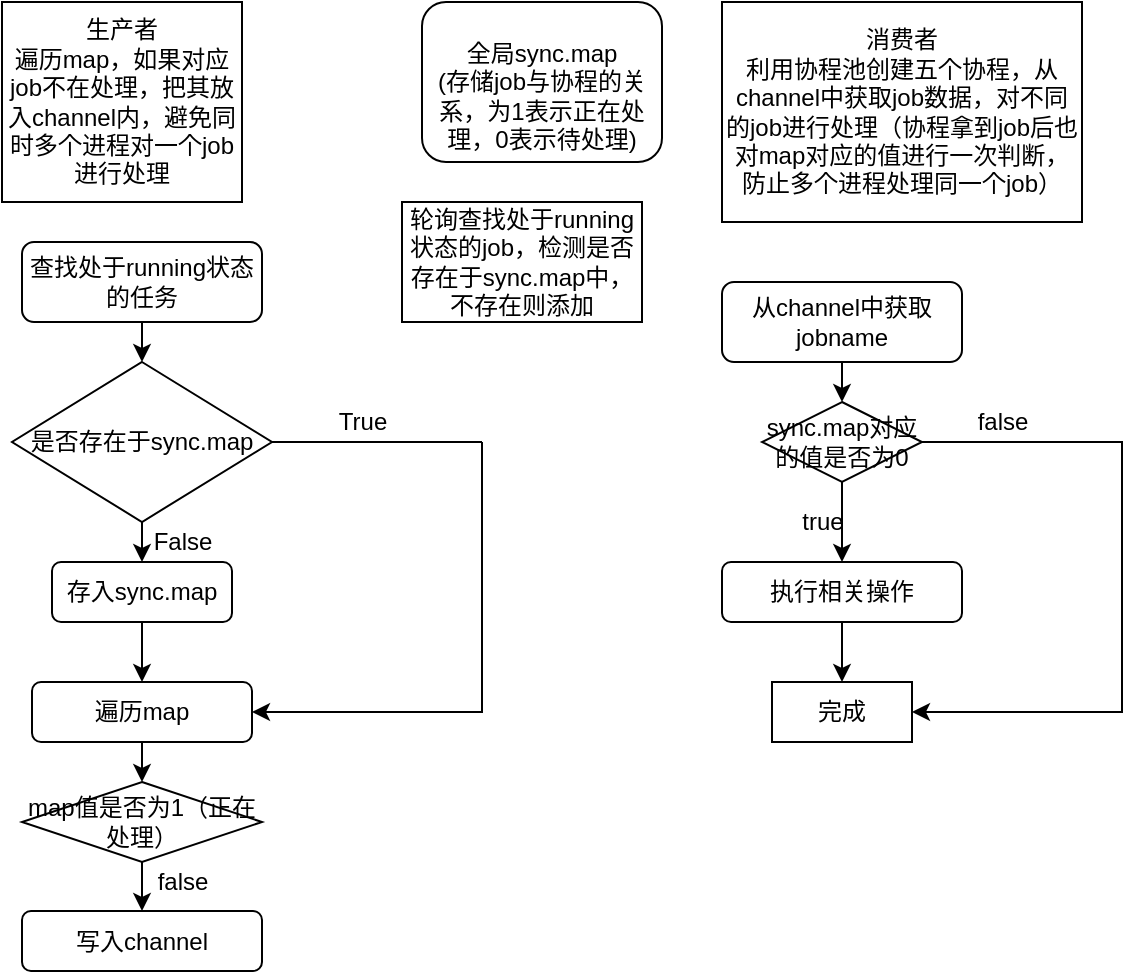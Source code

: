 <mxfile version="16.2.6" type="github">
  <diagram id="v4n5Fe7IEU2MWI64un1J" name="Page-1">
    <mxGraphModel dx="782" dy="468" grid="1" gridSize="10" guides="1" tooltips="1" connect="1" arrows="1" fold="1" page="1" pageScale="1" pageWidth="827" pageHeight="1169" math="0" shadow="0">
      <root>
        <mxCell id="0" />
        <mxCell id="1" parent="0" />
        <mxCell id="G2hkq3Y0JSbxk2YWhdLl-1" value="&lt;br&gt;全局sync.map&lt;br&gt;(存储job与协程的关系，为1表示正在处理，0表示待处理)" style="rounded=1;whiteSpace=wrap;html=1;" vertex="1" parent="1">
          <mxGeometry x="290" y="100" width="120" height="80" as="geometry" />
        </mxCell>
        <mxCell id="G2hkq3Y0JSbxk2YWhdLl-2" value="轮询查找处于running状态的job，检测是否存在于sync.map中，不存在则添加" style="rounded=0;whiteSpace=wrap;html=1;" vertex="1" parent="1">
          <mxGeometry x="280" y="200" width="120" height="60" as="geometry" />
        </mxCell>
        <mxCell id="G2hkq3Y0JSbxk2YWhdLl-3" value="生产者&lt;br&gt;遍历map，如果对应job不在处理，把其放入channel内，避免同时多个进程对一个job进行处理" style="rounded=0;whiteSpace=wrap;html=1;" vertex="1" parent="1">
          <mxGeometry x="80" y="100" width="120" height="100" as="geometry" />
        </mxCell>
        <mxCell id="G2hkq3Y0JSbxk2YWhdLl-4" value="消费者&lt;br&gt;利用协程池创建五个协程，从channel中获取job数据，对不同的job进行处理（协程拿到job后也对map对应的值进行一次判断，防止多个进程处理同一个job）" style="rounded=0;whiteSpace=wrap;html=1;" vertex="1" parent="1">
          <mxGeometry x="440" y="100" width="180" height="110" as="geometry" />
        </mxCell>
        <mxCell id="G2hkq3Y0JSbxk2YWhdLl-5" value="查找处于running状态的任务" style="rounded=1;whiteSpace=wrap;html=1;" vertex="1" parent="1">
          <mxGeometry x="90" y="220" width="120" height="40" as="geometry" />
        </mxCell>
        <mxCell id="G2hkq3Y0JSbxk2YWhdLl-6" value="" style="endArrow=classic;html=1;rounded=0;exitX=0.5;exitY=1;exitDx=0;exitDy=0;entryX=0.5;entryY=0;entryDx=0;entryDy=0;" edge="1" parent="1" source="G2hkq3Y0JSbxk2YWhdLl-5" target="G2hkq3Y0JSbxk2YWhdLl-7">
          <mxGeometry width="50" height="50" relative="1" as="geometry">
            <mxPoint x="380" y="210" as="sourcePoint" />
            <mxPoint x="580" y="190" as="targetPoint" />
            <Array as="points" />
          </mxGeometry>
        </mxCell>
        <mxCell id="G2hkq3Y0JSbxk2YWhdLl-7" value="是否存在于sync.map" style="rhombus;whiteSpace=wrap;html=1;" vertex="1" parent="1">
          <mxGeometry x="85" y="280" width="130" height="80" as="geometry" />
        </mxCell>
        <object label="" id="G2hkq3Y0JSbxk2YWhdLl-8">
          <mxCell style="endArrow=classic;html=1;rounded=0;" edge="1" parent="1" target="G2hkq3Y0JSbxk2YWhdLl-15">
            <mxGeometry width="50" height="50" relative="1" as="geometry">
              <mxPoint x="320" y="320" as="sourcePoint" />
              <mxPoint x="254" y="450" as="targetPoint" />
              <Array as="points">
                <mxPoint x="320" y="455" />
              </Array>
            </mxGeometry>
          </mxCell>
        </object>
        <mxCell id="G2hkq3Y0JSbxk2YWhdLl-9" value="True" style="text;html=1;align=center;verticalAlign=middle;resizable=0;points=[];autosize=1;strokeColor=none;fillColor=none;" vertex="1" parent="1">
          <mxGeometry x="240" y="300" width="40" height="20" as="geometry" />
        </mxCell>
        <mxCell id="G2hkq3Y0JSbxk2YWhdLl-11" value="" style="endArrow=classic;html=1;rounded=0;exitX=0.5;exitY=1;exitDx=0;exitDy=0;entryX=0.5;entryY=0;entryDx=0;entryDy=0;" edge="1" parent="1" source="G2hkq3Y0JSbxk2YWhdLl-7" target="G2hkq3Y0JSbxk2YWhdLl-13">
          <mxGeometry width="50" height="50" relative="1" as="geometry">
            <mxPoint x="590" y="350" as="sourcePoint" />
            <mxPoint x="580" y="310" as="targetPoint" />
          </mxGeometry>
        </mxCell>
        <mxCell id="G2hkq3Y0JSbxk2YWhdLl-12" value="False" style="text;html=1;align=center;verticalAlign=middle;resizable=0;points=[];autosize=1;strokeColor=none;fillColor=none;" vertex="1" parent="1">
          <mxGeometry x="150" y="360" width="40" height="20" as="geometry" />
        </mxCell>
        <mxCell id="G2hkq3Y0JSbxk2YWhdLl-13" value="存入sync.map" style="rounded=1;whiteSpace=wrap;html=1;" vertex="1" parent="1">
          <mxGeometry x="105" y="380" width="90" height="30" as="geometry" />
        </mxCell>
        <mxCell id="G2hkq3Y0JSbxk2YWhdLl-14" value="" style="endArrow=classic;html=1;rounded=0;exitX=0.5;exitY=1;exitDx=0;exitDy=0;entryX=0.5;entryY=0;entryDx=0;entryDy=0;" edge="1" parent="1" source="G2hkq3Y0JSbxk2YWhdLl-13" target="G2hkq3Y0JSbxk2YWhdLl-15">
          <mxGeometry width="50" height="50" relative="1" as="geometry">
            <mxPoint x="590" y="350" as="sourcePoint" />
            <mxPoint x="580" y="370" as="targetPoint" />
          </mxGeometry>
        </mxCell>
        <mxCell id="G2hkq3Y0JSbxk2YWhdLl-15" value="遍历map" style="rounded=1;whiteSpace=wrap;html=1;" vertex="1" parent="1">
          <mxGeometry x="95" y="440" width="110" height="30" as="geometry" />
        </mxCell>
        <mxCell id="G2hkq3Y0JSbxk2YWhdLl-16" value="" style="endArrow=classic;html=1;rounded=0;exitX=0.5;exitY=1;exitDx=0;exitDy=0;" edge="1" parent="1" source="G2hkq3Y0JSbxk2YWhdLl-15" target="G2hkq3Y0JSbxk2YWhdLl-17">
          <mxGeometry width="50" height="50" relative="1" as="geometry">
            <mxPoint x="590" y="430" as="sourcePoint" />
            <mxPoint x="580" y="420" as="targetPoint" />
          </mxGeometry>
        </mxCell>
        <mxCell id="G2hkq3Y0JSbxk2YWhdLl-17" value="map值是否为1（正在处理）" style="rhombus;whiteSpace=wrap;html=1;" vertex="1" parent="1">
          <mxGeometry x="90" y="490" width="120" height="40" as="geometry" />
        </mxCell>
        <mxCell id="G2hkq3Y0JSbxk2YWhdLl-18" value="" style="endArrow=classic;html=1;rounded=0;exitX=0.5;exitY=1;exitDx=0;exitDy=0;entryX=0.5;entryY=0;entryDx=0;entryDy=0;" edge="1" parent="1" source="G2hkq3Y0JSbxk2YWhdLl-17" target="G2hkq3Y0JSbxk2YWhdLl-20">
          <mxGeometry width="50" height="50" relative="1" as="geometry">
            <mxPoint x="590" y="420" as="sourcePoint" />
            <mxPoint x="580" y="500" as="targetPoint" />
          </mxGeometry>
        </mxCell>
        <mxCell id="G2hkq3Y0JSbxk2YWhdLl-19" value="false" style="text;html=1;align=center;verticalAlign=middle;resizable=0;points=[];autosize=1;strokeColor=none;fillColor=none;" vertex="1" parent="1">
          <mxGeometry x="150" y="530" width="40" height="20" as="geometry" />
        </mxCell>
        <mxCell id="G2hkq3Y0JSbxk2YWhdLl-20" value="写入channel" style="rounded=1;whiteSpace=wrap;html=1;" vertex="1" parent="1">
          <mxGeometry x="90" y="554.5" width="120" height="30" as="geometry" />
        </mxCell>
        <mxCell id="G2hkq3Y0JSbxk2YWhdLl-22" value="" style="endArrow=none;html=1;rounded=0;" edge="1" parent="1" source="G2hkq3Y0JSbxk2YWhdLl-7">
          <mxGeometry width="50" height="50" relative="1" as="geometry">
            <mxPoint x="590" y="350" as="sourcePoint" />
            <mxPoint x="320" y="320" as="targetPoint" />
          </mxGeometry>
        </mxCell>
        <mxCell id="G2hkq3Y0JSbxk2YWhdLl-23" value="从channel中获取jobname" style="rounded=1;whiteSpace=wrap;html=1;" vertex="1" parent="1">
          <mxGeometry x="440" y="240" width="120" height="40" as="geometry" />
        </mxCell>
        <mxCell id="G2hkq3Y0JSbxk2YWhdLl-24" value="sync.map对应的值是否为0" style="rhombus;whiteSpace=wrap;html=1;" vertex="1" parent="1">
          <mxGeometry x="460" y="300" width="80" height="40" as="geometry" />
        </mxCell>
        <mxCell id="G2hkq3Y0JSbxk2YWhdLl-25" value="" style="endArrow=classic;html=1;rounded=0;exitX=0.5;exitY=1;exitDx=0;exitDy=0;entryX=0.5;entryY=0;entryDx=0;entryDy=0;" edge="1" parent="1" source="G2hkq3Y0JSbxk2YWhdLl-23" target="G2hkq3Y0JSbxk2YWhdLl-24">
          <mxGeometry width="50" height="50" relative="1" as="geometry">
            <mxPoint x="300" y="280" as="sourcePoint" />
            <mxPoint x="350" y="230" as="targetPoint" />
          </mxGeometry>
        </mxCell>
        <mxCell id="G2hkq3Y0JSbxk2YWhdLl-27" value="" style="endArrow=classic;html=1;rounded=0;exitX=0.5;exitY=1;exitDx=0;exitDy=0;" edge="1" parent="1" source="G2hkq3Y0JSbxk2YWhdLl-24">
          <mxGeometry width="50" height="50" relative="1" as="geometry">
            <mxPoint x="300" y="280" as="sourcePoint" />
            <mxPoint x="500" y="380" as="targetPoint" />
          </mxGeometry>
        </mxCell>
        <mxCell id="G2hkq3Y0JSbxk2YWhdLl-28" value="true" style="text;html=1;align=center;verticalAlign=middle;resizable=0;points=[];autosize=1;strokeColor=none;fillColor=none;" vertex="1" parent="1">
          <mxGeometry x="470" y="350" width="40" height="20" as="geometry" />
        </mxCell>
        <mxCell id="G2hkq3Y0JSbxk2YWhdLl-29" value="执行相关操作" style="rounded=1;whiteSpace=wrap;html=1;" vertex="1" parent="1">
          <mxGeometry x="440" y="380" width="120" height="30" as="geometry" />
        </mxCell>
        <mxCell id="G2hkq3Y0JSbxk2YWhdLl-30" value="完成" style="rounded=0;whiteSpace=wrap;html=1;" vertex="1" parent="1">
          <mxGeometry x="465" y="440" width="70" height="30" as="geometry" />
        </mxCell>
        <mxCell id="G2hkq3Y0JSbxk2YWhdLl-31" value="" style="endArrow=classic;html=1;rounded=0;exitX=0.5;exitY=1;exitDx=0;exitDy=0;entryX=0.5;entryY=0;entryDx=0;entryDy=0;" edge="1" parent="1" source="G2hkq3Y0JSbxk2YWhdLl-29" target="G2hkq3Y0JSbxk2YWhdLl-30">
          <mxGeometry width="50" height="50" relative="1" as="geometry">
            <mxPoint x="300" y="430" as="sourcePoint" />
            <mxPoint x="350" y="380" as="targetPoint" />
          </mxGeometry>
        </mxCell>
        <mxCell id="G2hkq3Y0JSbxk2YWhdLl-32" value="" style="endArrow=classic;html=1;rounded=0;exitX=1;exitY=0.5;exitDx=0;exitDy=0;entryX=1;entryY=0.5;entryDx=0;entryDy=0;" edge="1" parent="1" source="G2hkq3Y0JSbxk2YWhdLl-24" target="G2hkq3Y0JSbxk2YWhdLl-30">
          <mxGeometry width="50" height="50" relative="1" as="geometry">
            <mxPoint x="300" y="430" as="sourcePoint" />
            <mxPoint x="350" y="380" as="targetPoint" />
            <Array as="points">
              <mxPoint x="640" y="320" />
              <mxPoint x="640" y="455" />
            </Array>
          </mxGeometry>
        </mxCell>
        <mxCell id="G2hkq3Y0JSbxk2YWhdLl-33" value="false" style="text;html=1;align=center;verticalAlign=middle;resizable=0;points=[];autosize=1;strokeColor=none;fillColor=none;" vertex="1" parent="1">
          <mxGeometry x="560" y="300" width="40" height="20" as="geometry" />
        </mxCell>
      </root>
    </mxGraphModel>
  </diagram>
</mxfile>
